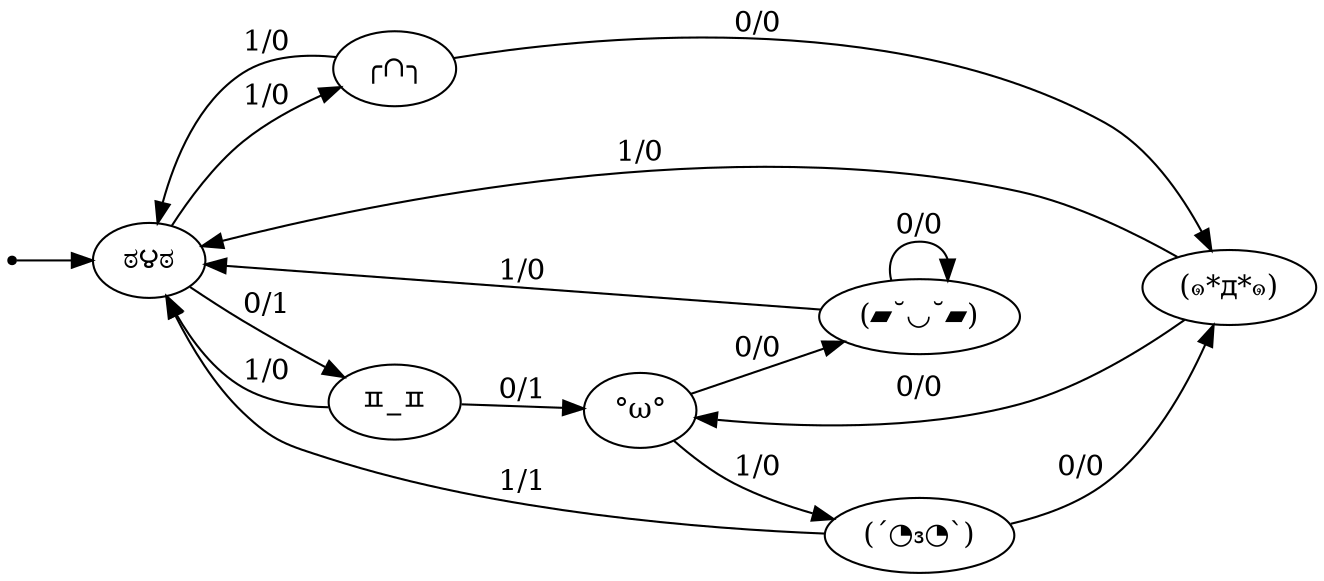 digraph STG {
    rankdir=LR;

    INIT [shape=point];
    "ಠ౪ಠ" [label="ಠ౪ಠ"];
    "ㅍ_ㅍ" [label="ㅍ_ㅍ"];
    "╭∩╮" [label="╭∩╮"];
    "°ω°" [label="°ω°"];
    "(๑*д*๑)" [label="(๑*д*๑)"];
    "(´◔₃◔`)" [label="(´◔₃◔`)"];
    "(▰˘◡˘▰)" [label="(▰˘◡˘▰)"];

    INIT -> "ಠ౪ಠ"
    "ಠ౪ಠ" -> "ㅍ_ㅍ" [label="0/1"];
    "ಠ౪ಠ" -> "╭∩╮" [label="1/0"];
    "ㅍ_ㅍ" -> "°ω°" [label="0/1"];
    "ㅍ_ㅍ" -> "ಠ౪ಠ" [label="1/0"];
    "╭∩╮" -> "(๑*д*๑)" [label="0/0"];
    "╭∩╮" -> "ಠ౪ಠ" [label="1/0"];
    "°ω°" -> "(▰˘◡˘▰)" [label="0/0"];
    "°ω°" -> "(´◔₃◔`)" [label="1/0"];
    "(๑*д*๑)" -> "°ω°" [label="0/0"];
    "(๑*д*๑)" -> "ಠ౪ಠ" [label="1/0"];
    "(´◔₃◔`)" -> "(๑*д*๑)" [label="0/0"];
    "(´◔₃◔`)" -> "ಠ౪ಠ" [label="1/1"];
    "(▰˘◡˘▰)" -> "(▰˘◡˘▰)" [label="0/0"];
    "(▰˘◡˘▰)" -> "ಠ౪ಠ" [label="1/0"];
}
